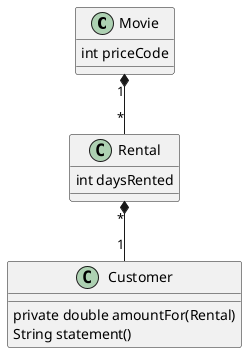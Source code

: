@startuml

Movie "1" *-- "*" Rental
Rental "*" *-- "1" Customer

class Movie {
    int priceCode
}

class Rental {
    int daysRented
}

class Customer {
    private double amountFor(Rental)
    String statement()
}

@enduml